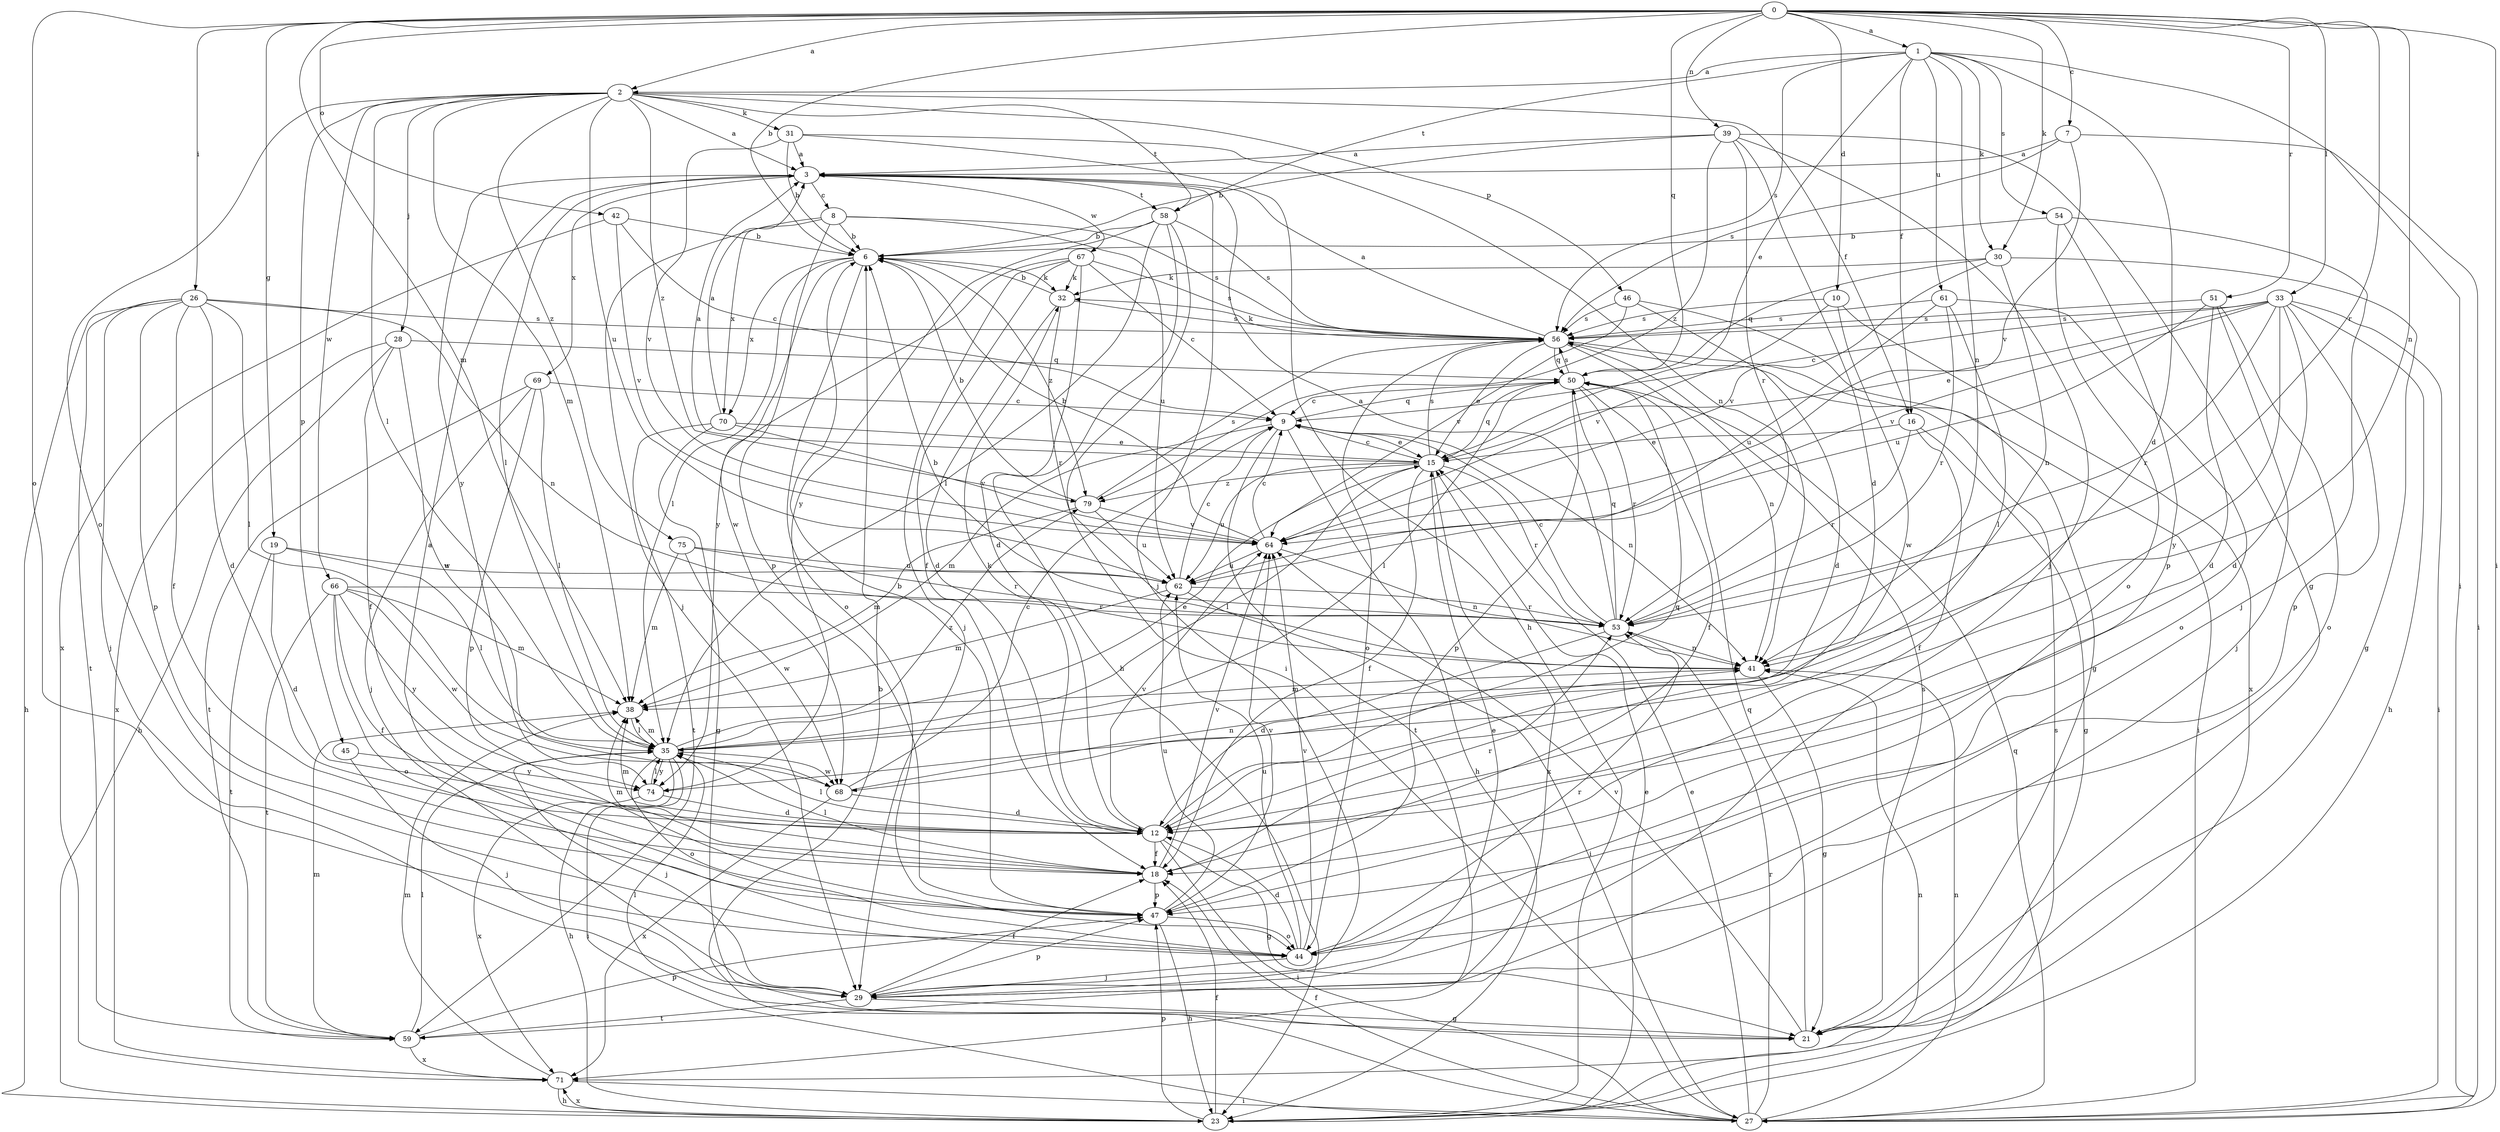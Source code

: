strict digraph  {
0;
1;
2;
3;
6;
7;
8;
9;
10;
12;
15;
16;
18;
19;
21;
23;
26;
27;
28;
29;
30;
31;
32;
33;
35;
38;
39;
41;
42;
44;
45;
46;
47;
50;
51;
53;
54;
56;
58;
59;
61;
62;
64;
66;
67;
68;
69;
70;
71;
74;
75;
79;
0 -> 1  [label=a];
0 -> 2  [label=a];
0 -> 6  [label=b];
0 -> 7  [label=c];
0 -> 10  [label=d];
0 -> 19  [label=g];
0 -> 26  [label=i];
0 -> 27  [label=i];
0 -> 30  [label=k];
0 -> 33  [label=l];
0 -> 38  [label=m];
0 -> 39  [label=n];
0 -> 41  [label=n];
0 -> 42  [label=o];
0 -> 44  [label=o];
0 -> 50  [label=q];
0 -> 51  [label=r];
0 -> 53  [label=r];
1 -> 2  [label=a];
1 -> 12  [label=d];
1 -> 15  [label=e];
1 -> 16  [label=f];
1 -> 27  [label=i];
1 -> 30  [label=k];
1 -> 41  [label=n];
1 -> 54  [label=s];
1 -> 56  [label=s];
1 -> 58  [label=t];
1 -> 61  [label=u];
2 -> 3  [label=a];
2 -> 16  [label=f];
2 -> 28  [label=j];
2 -> 31  [label=k];
2 -> 35  [label=l];
2 -> 38  [label=m];
2 -> 44  [label=o];
2 -> 45  [label=p];
2 -> 46  [label=p];
2 -> 58  [label=t];
2 -> 62  [label=u];
2 -> 66  [label=w];
2 -> 75  [label=z];
2 -> 79  [label=z];
3 -> 8  [label=c];
3 -> 29  [label=j];
3 -> 35  [label=l];
3 -> 58  [label=t];
3 -> 67  [label=w];
3 -> 69  [label=x];
3 -> 74  [label=y];
6 -> 32  [label=k];
6 -> 35  [label=l];
6 -> 44  [label=o];
6 -> 68  [label=w];
6 -> 70  [label=x];
6 -> 79  [label=z];
7 -> 3  [label=a];
7 -> 27  [label=i];
7 -> 56  [label=s];
7 -> 64  [label=v];
8 -> 6  [label=b];
8 -> 29  [label=j];
8 -> 47  [label=p];
8 -> 56  [label=s];
8 -> 62  [label=u];
8 -> 70  [label=x];
9 -> 15  [label=e];
9 -> 23  [label=h];
9 -> 38  [label=m];
9 -> 41  [label=n];
9 -> 50  [label=q];
9 -> 59  [label=t];
10 -> 56  [label=s];
10 -> 64  [label=v];
10 -> 68  [label=w];
10 -> 71  [label=x];
12 -> 18  [label=f];
12 -> 21  [label=g];
12 -> 27  [label=i];
12 -> 32  [label=k];
12 -> 35  [label=l];
12 -> 38  [label=m];
12 -> 50  [label=q];
12 -> 64  [label=v];
15 -> 3  [label=a];
15 -> 9  [label=c];
15 -> 18  [label=f];
15 -> 35  [label=l];
15 -> 50  [label=q];
15 -> 53  [label=r];
15 -> 56  [label=s];
15 -> 62  [label=u];
15 -> 71  [label=x];
15 -> 79  [label=z];
16 -> 15  [label=e];
16 -> 18  [label=f];
16 -> 21  [label=g];
16 -> 53  [label=r];
18 -> 35  [label=l];
18 -> 38  [label=m];
18 -> 47  [label=p];
18 -> 53  [label=r];
18 -> 64  [label=v];
19 -> 12  [label=d];
19 -> 35  [label=l];
19 -> 59  [label=t];
19 -> 62  [label=u];
21 -> 35  [label=l];
21 -> 50  [label=q];
21 -> 56  [label=s];
21 -> 64  [label=v];
23 -> 15  [label=e];
23 -> 18  [label=f];
23 -> 41  [label=n];
23 -> 47  [label=p];
23 -> 56  [label=s];
23 -> 71  [label=x];
26 -> 12  [label=d];
26 -> 18  [label=f];
26 -> 23  [label=h];
26 -> 29  [label=j];
26 -> 35  [label=l];
26 -> 41  [label=n];
26 -> 47  [label=p];
26 -> 56  [label=s];
26 -> 59  [label=t];
27 -> 6  [label=b];
27 -> 15  [label=e];
27 -> 18  [label=f];
27 -> 41  [label=n];
27 -> 50  [label=q];
27 -> 53  [label=r];
28 -> 18  [label=f];
28 -> 23  [label=h];
28 -> 50  [label=q];
28 -> 68  [label=w];
28 -> 71  [label=x];
29 -> 15  [label=e];
29 -> 18  [label=f];
29 -> 21  [label=g];
29 -> 47  [label=p];
29 -> 59  [label=t];
30 -> 21  [label=g];
30 -> 32  [label=k];
30 -> 41  [label=n];
30 -> 50  [label=q];
30 -> 64  [label=v];
31 -> 3  [label=a];
31 -> 6  [label=b];
31 -> 23  [label=h];
31 -> 41  [label=n];
31 -> 64  [label=v];
32 -> 6  [label=b];
32 -> 12  [label=d];
32 -> 53  [label=r];
32 -> 56  [label=s];
33 -> 9  [label=c];
33 -> 12  [label=d];
33 -> 15  [label=e];
33 -> 23  [label=h];
33 -> 27  [label=i];
33 -> 47  [label=p];
33 -> 53  [label=r];
33 -> 56  [label=s];
33 -> 64  [label=v];
33 -> 74  [label=y];
35 -> 15  [label=e];
35 -> 23  [label=h];
35 -> 27  [label=i];
35 -> 29  [label=j];
35 -> 38  [label=m];
35 -> 44  [label=o];
35 -> 68  [label=w];
35 -> 74  [label=y];
35 -> 79  [label=z];
38 -> 35  [label=l];
39 -> 3  [label=a];
39 -> 6  [label=b];
39 -> 12  [label=d];
39 -> 21  [label=g];
39 -> 29  [label=j];
39 -> 53  [label=r];
39 -> 79  [label=z];
41 -> 6  [label=b];
41 -> 21  [label=g];
41 -> 38  [label=m];
42 -> 6  [label=b];
42 -> 9  [label=c];
42 -> 64  [label=v];
42 -> 71  [label=x];
44 -> 12  [label=d];
44 -> 29  [label=j];
44 -> 53  [label=r];
44 -> 62  [label=u];
44 -> 64  [label=v];
45 -> 29  [label=j];
45 -> 74  [label=y];
46 -> 12  [label=d];
46 -> 21  [label=g];
46 -> 56  [label=s];
46 -> 64  [label=v];
47 -> 3  [label=a];
47 -> 6  [label=b];
47 -> 23  [label=h];
47 -> 44  [label=o];
47 -> 62  [label=u];
47 -> 64  [label=v];
50 -> 9  [label=c];
50 -> 18  [label=f];
50 -> 35  [label=l];
50 -> 47  [label=p];
50 -> 53  [label=r];
50 -> 56  [label=s];
51 -> 12  [label=d];
51 -> 29  [label=j];
51 -> 44  [label=o];
51 -> 56  [label=s];
51 -> 62  [label=u];
53 -> 3  [label=a];
53 -> 9  [label=c];
53 -> 12  [label=d];
53 -> 41  [label=n];
53 -> 50  [label=q];
54 -> 6  [label=b];
54 -> 29  [label=j];
54 -> 44  [label=o];
54 -> 47  [label=p];
56 -> 3  [label=a];
56 -> 15  [label=e];
56 -> 27  [label=i];
56 -> 32  [label=k];
56 -> 41  [label=n];
56 -> 44  [label=o];
56 -> 50  [label=q];
58 -> 6  [label=b];
58 -> 23  [label=h];
58 -> 27  [label=i];
58 -> 35  [label=l];
58 -> 56  [label=s];
58 -> 74  [label=y];
59 -> 35  [label=l];
59 -> 38  [label=m];
59 -> 47  [label=p];
59 -> 71  [label=x];
61 -> 35  [label=l];
61 -> 44  [label=o];
61 -> 53  [label=r];
61 -> 56  [label=s];
61 -> 62  [label=u];
62 -> 9  [label=c];
62 -> 27  [label=i];
62 -> 38  [label=m];
62 -> 53  [label=r];
64 -> 6  [label=b];
64 -> 9  [label=c];
64 -> 41  [label=n];
64 -> 62  [label=u];
66 -> 18  [label=f];
66 -> 38  [label=m];
66 -> 44  [label=o];
66 -> 53  [label=r];
66 -> 59  [label=t];
66 -> 68  [label=w];
66 -> 74  [label=y];
67 -> 9  [label=c];
67 -> 12  [label=d];
67 -> 18  [label=f];
67 -> 29  [label=j];
67 -> 32  [label=k];
67 -> 56  [label=s];
67 -> 74  [label=y];
68 -> 9  [label=c];
68 -> 12  [label=d];
68 -> 41  [label=n];
68 -> 71  [label=x];
69 -> 9  [label=c];
69 -> 29  [label=j];
69 -> 35  [label=l];
69 -> 47  [label=p];
69 -> 59  [label=t];
70 -> 3  [label=a];
70 -> 15  [label=e];
70 -> 21  [label=g];
70 -> 59  [label=t];
70 -> 64  [label=v];
71 -> 23  [label=h];
71 -> 27  [label=i];
71 -> 38  [label=m];
74 -> 12  [label=d];
74 -> 35  [label=l];
74 -> 71  [label=x];
75 -> 38  [label=m];
75 -> 53  [label=r];
75 -> 62  [label=u];
75 -> 68  [label=w];
79 -> 6  [label=b];
79 -> 38  [label=m];
79 -> 56  [label=s];
79 -> 62  [label=u];
79 -> 64  [label=v];
}
